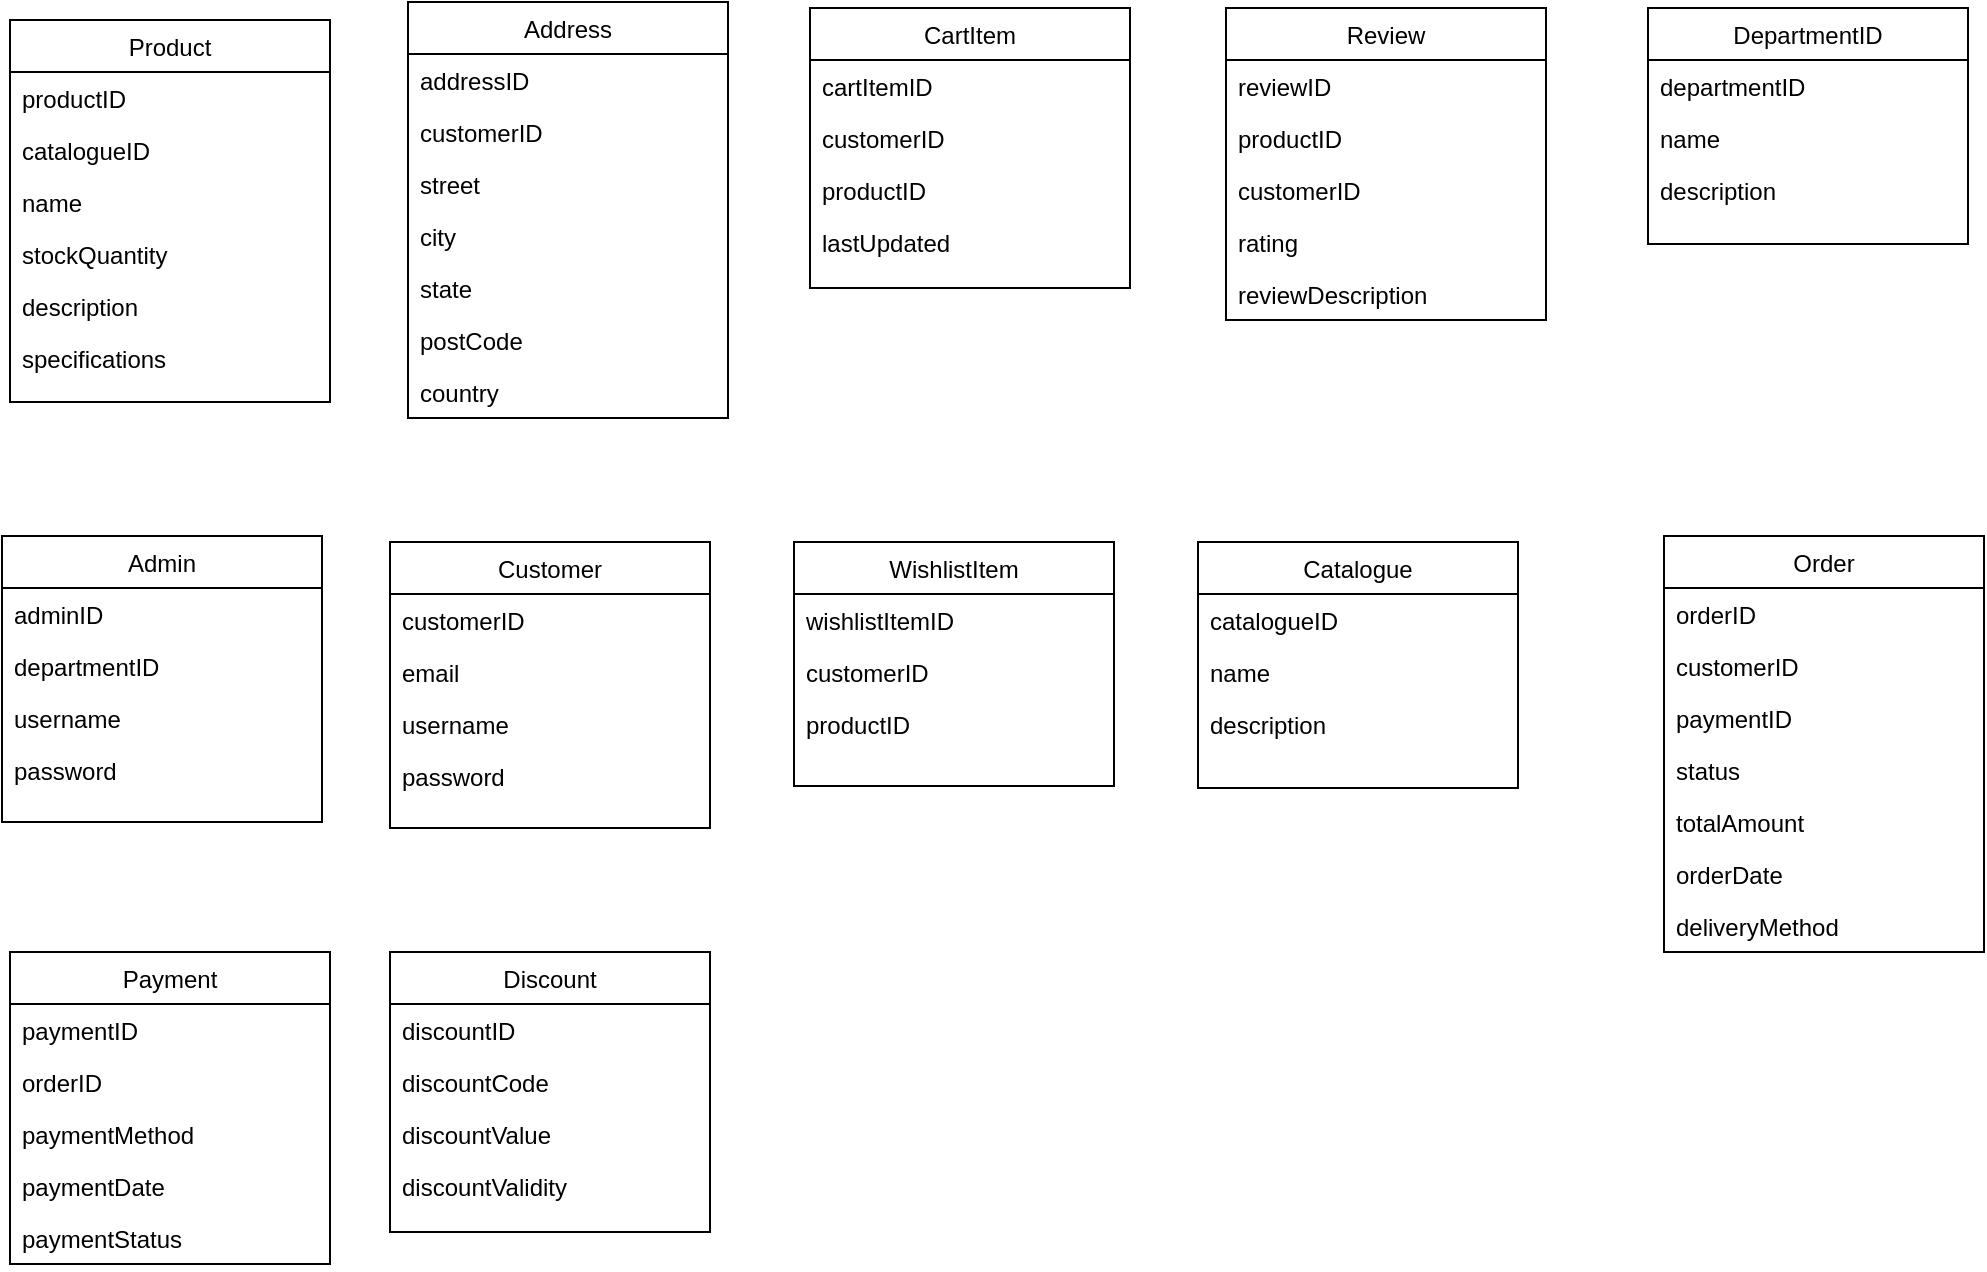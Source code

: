 <mxfile version="21.7.2" type="github">
  <diagram id="C5RBs43oDa-KdzZeNtuy" name="Page-1">
    <mxGraphModel dx="1392" dy="1129" grid="0" gridSize="10" guides="1" tooltips="1" connect="1" arrows="1" fold="1" page="0" pageScale="1" pageWidth="827" pageHeight="1169" math="0" shadow="0">
      <root>
        <mxCell id="WIyWlLk6GJQsqaUBKTNV-0" />
        <mxCell id="WIyWlLk6GJQsqaUBKTNV-1" parent="WIyWlLk6GJQsqaUBKTNV-0" />
        <mxCell id="zkfFHV4jXpPFQw0GAbJ--0" value="Customer" style="swimlane;fontStyle=0;align=center;verticalAlign=top;childLayout=stackLayout;horizontal=1;startSize=26;horizontalStack=0;resizeParent=1;resizeLast=0;collapsible=1;marginBottom=0;rounded=0;shadow=0;strokeWidth=1;" parent="WIyWlLk6GJQsqaUBKTNV-1" vertex="1">
          <mxGeometry x="255" y="344" width="160" height="143" as="geometry">
            <mxRectangle x="230" y="140" width="160" height="26" as="alternateBounds" />
          </mxGeometry>
        </mxCell>
        <mxCell id="zkfFHV4jXpPFQw0GAbJ--1" value="customerID" style="text;align=left;verticalAlign=top;spacingLeft=4;spacingRight=4;overflow=hidden;rotatable=0;points=[[0,0.5],[1,0.5]];portConstraint=eastwest;" parent="zkfFHV4jXpPFQw0GAbJ--0" vertex="1">
          <mxGeometry y="26" width="160" height="26" as="geometry" />
        </mxCell>
        <mxCell id="Pcg-VJzL9Ytv7MtiEfbT-0" value="email" style="text;align=left;verticalAlign=top;spacingLeft=4;spacingRight=4;overflow=hidden;rotatable=0;points=[[0,0.5],[1,0.5]];portConstraint=eastwest;rounded=0;shadow=0;html=0;" vertex="1" parent="zkfFHV4jXpPFQw0GAbJ--0">
          <mxGeometry y="52" width="160" height="26" as="geometry" />
        </mxCell>
        <mxCell id="zkfFHV4jXpPFQw0GAbJ--2" value="username" style="text;align=left;verticalAlign=top;spacingLeft=4;spacingRight=4;overflow=hidden;rotatable=0;points=[[0,0.5],[1,0.5]];portConstraint=eastwest;rounded=0;shadow=0;html=0;" parent="zkfFHV4jXpPFQw0GAbJ--0" vertex="1">
          <mxGeometry y="78" width="160" height="26" as="geometry" />
        </mxCell>
        <mxCell id="zkfFHV4jXpPFQw0GAbJ--3" value="password" style="text;align=left;verticalAlign=top;spacingLeft=4;spacingRight=4;overflow=hidden;rotatable=0;points=[[0,0.5],[1,0.5]];portConstraint=eastwest;rounded=0;shadow=0;html=0;" parent="zkfFHV4jXpPFQw0GAbJ--0" vertex="1">
          <mxGeometry y="104" width="160" height="26" as="geometry" />
        </mxCell>
        <mxCell id="zkfFHV4jXpPFQw0GAbJ--17" value="Address" style="swimlane;fontStyle=0;align=center;verticalAlign=top;childLayout=stackLayout;horizontal=1;startSize=26;horizontalStack=0;resizeParent=1;resizeLast=0;collapsible=1;marginBottom=0;rounded=0;shadow=0;strokeWidth=1;" parent="WIyWlLk6GJQsqaUBKTNV-1" vertex="1">
          <mxGeometry x="264" y="74" width="160" height="208" as="geometry">
            <mxRectangle x="550" y="140" width="160" height="26" as="alternateBounds" />
          </mxGeometry>
        </mxCell>
        <mxCell id="QerYOHBh2395KTOmJNXo-11" value="addressID" style="text;align=left;verticalAlign=top;spacingLeft=4;spacingRight=4;overflow=hidden;rotatable=0;points=[[0,0.5],[1,0.5]];portConstraint=eastwest;" parent="zkfFHV4jXpPFQw0GAbJ--17" vertex="1">
          <mxGeometry y="26" width="160" height="26" as="geometry" />
        </mxCell>
        <mxCell id="Pcg-VJzL9Ytv7MtiEfbT-1" value="customerID" style="text;align=left;verticalAlign=top;spacingLeft=4;spacingRight=4;overflow=hidden;rotatable=0;points=[[0,0.5],[1,0.5]];portConstraint=eastwest;" vertex="1" parent="zkfFHV4jXpPFQw0GAbJ--17">
          <mxGeometry y="52" width="160" height="26" as="geometry" />
        </mxCell>
        <mxCell id="zkfFHV4jXpPFQw0GAbJ--18" value="street" style="text;align=left;verticalAlign=top;spacingLeft=4;spacingRight=4;overflow=hidden;rotatable=0;points=[[0,0.5],[1,0.5]];portConstraint=eastwest;" parent="zkfFHV4jXpPFQw0GAbJ--17" vertex="1">
          <mxGeometry y="78" width="160" height="26" as="geometry" />
        </mxCell>
        <mxCell id="zkfFHV4jXpPFQw0GAbJ--19" value="city" style="text;align=left;verticalAlign=top;spacingLeft=4;spacingRight=4;overflow=hidden;rotatable=0;points=[[0,0.5],[1,0.5]];portConstraint=eastwest;rounded=0;shadow=0;html=0;" parent="zkfFHV4jXpPFQw0GAbJ--17" vertex="1">
          <mxGeometry y="104" width="160" height="26" as="geometry" />
        </mxCell>
        <mxCell id="zkfFHV4jXpPFQw0GAbJ--20" value="state" style="text;align=left;verticalAlign=top;spacingLeft=4;spacingRight=4;overflow=hidden;rotatable=0;points=[[0,0.5],[1,0.5]];portConstraint=eastwest;rounded=0;shadow=0;html=0;" parent="zkfFHV4jXpPFQw0GAbJ--17" vertex="1">
          <mxGeometry y="130" width="160" height="26" as="geometry" />
        </mxCell>
        <mxCell id="zkfFHV4jXpPFQw0GAbJ--21" value="postCode" style="text;align=left;verticalAlign=top;spacingLeft=4;spacingRight=4;overflow=hidden;rotatable=0;points=[[0,0.5],[1,0.5]];portConstraint=eastwest;rounded=0;shadow=0;html=0;" parent="zkfFHV4jXpPFQw0GAbJ--17" vertex="1">
          <mxGeometry y="156" width="160" height="26" as="geometry" />
        </mxCell>
        <mxCell id="zkfFHV4jXpPFQw0GAbJ--22" value="country" style="text;align=left;verticalAlign=top;spacingLeft=4;spacingRight=4;overflow=hidden;rotatable=0;points=[[0,0.5],[1,0.5]];portConstraint=eastwest;rounded=0;shadow=0;html=0;" parent="zkfFHV4jXpPFQw0GAbJ--17" vertex="1">
          <mxGeometry y="182" width="160" height="26" as="geometry" />
        </mxCell>
        <mxCell id="QerYOHBh2395KTOmJNXo-2" value="Review" style="swimlane;fontStyle=0;align=center;verticalAlign=top;childLayout=stackLayout;horizontal=1;startSize=26;horizontalStack=0;resizeParent=1;resizeLast=0;collapsible=1;marginBottom=0;rounded=0;shadow=0;strokeWidth=1;" parent="WIyWlLk6GJQsqaUBKTNV-1" vertex="1">
          <mxGeometry x="673" y="77" width="160" height="156" as="geometry">
            <mxRectangle x="230" y="140" width="160" height="26" as="alternateBounds" />
          </mxGeometry>
        </mxCell>
        <mxCell id="QerYOHBh2395KTOmJNXo-3" value="reviewID" style="text;align=left;verticalAlign=top;spacingLeft=4;spacingRight=4;overflow=hidden;rotatable=0;points=[[0,0.5],[1,0.5]];portConstraint=eastwest;" parent="QerYOHBh2395KTOmJNXo-2" vertex="1">
          <mxGeometry y="26" width="160" height="26" as="geometry" />
        </mxCell>
        <mxCell id="QerYOHBh2395KTOmJNXo-24" value="productID" style="text;align=left;verticalAlign=top;spacingLeft=4;spacingRight=4;overflow=hidden;rotatable=0;points=[[0,0.5],[1,0.5]];portConstraint=eastwest;rounded=0;shadow=0;html=0;" parent="QerYOHBh2395KTOmJNXo-2" vertex="1">
          <mxGeometry y="52" width="160" height="26" as="geometry" />
        </mxCell>
        <mxCell id="Pcg-VJzL9Ytv7MtiEfbT-8" value="customerID" style="text;align=left;verticalAlign=top;spacingLeft=4;spacingRight=4;overflow=hidden;rotatable=0;points=[[0,0.5],[1,0.5]];portConstraint=eastwest;" vertex="1" parent="QerYOHBh2395KTOmJNXo-2">
          <mxGeometry y="78" width="160" height="26" as="geometry" />
        </mxCell>
        <mxCell id="QerYOHBh2395KTOmJNXo-4" value="rating" style="text;align=left;verticalAlign=top;spacingLeft=4;spacingRight=4;overflow=hidden;rotatable=0;points=[[0,0.5],[1,0.5]];portConstraint=eastwest;rounded=0;shadow=0;html=0;" parent="QerYOHBh2395KTOmJNXo-2" vertex="1">
          <mxGeometry y="104" width="160" height="26" as="geometry" />
        </mxCell>
        <mxCell id="QerYOHBh2395KTOmJNXo-6" value="reviewDescription" style="text;align=left;verticalAlign=top;spacingLeft=4;spacingRight=4;overflow=hidden;rotatable=0;points=[[0,0.5],[1,0.5]];portConstraint=eastwest;rounded=0;shadow=0;html=0;" parent="QerYOHBh2395KTOmJNXo-2" vertex="1">
          <mxGeometry y="130" width="160" height="26" as="geometry" />
        </mxCell>
        <mxCell id="QerYOHBh2395KTOmJNXo-25" value="Product" style="swimlane;fontStyle=0;align=center;verticalAlign=top;childLayout=stackLayout;horizontal=1;startSize=26;horizontalStack=0;resizeParent=1;resizeLast=0;collapsible=1;marginBottom=0;rounded=0;shadow=0;strokeWidth=1;" parent="WIyWlLk6GJQsqaUBKTNV-1" vertex="1">
          <mxGeometry x="65" y="83" width="160" height="191" as="geometry">
            <mxRectangle x="230" y="140" width="160" height="26" as="alternateBounds" />
          </mxGeometry>
        </mxCell>
        <mxCell id="QerYOHBh2395KTOmJNXo-27" value="productID" style="text;align=left;verticalAlign=top;spacingLeft=4;spacingRight=4;overflow=hidden;rotatable=0;points=[[0,0.5],[1,0.5]];portConstraint=eastwest;rounded=0;shadow=0;html=0;" parent="QerYOHBh2395KTOmJNXo-25" vertex="1">
          <mxGeometry y="26" width="160" height="26" as="geometry" />
        </mxCell>
        <mxCell id="Pcg-VJzL9Ytv7MtiEfbT-9" value="catalogueID" style="text;align=left;verticalAlign=top;spacingLeft=4;spacingRight=4;overflow=hidden;rotatable=0;points=[[0,0.5],[1,0.5]];portConstraint=eastwest;" vertex="1" parent="QerYOHBh2395KTOmJNXo-25">
          <mxGeometry y="52" width="160" height="26" as="geometry" />
        </mxCell>
        <mxCell id="QerYOHBh2395KTOmJNXo-28" value="name" style="text;align=left;verticalAlign=top;spacingLeft=4;spacingRight=4;overflow=hidden;rotatable=0;points=[[0,0.5],[1,0.5]];portConstraint=eastwest;rounded=0;shadow=0;html=0;" parent="QerYOHBh2395KTOmJNXo-25" vertex="1">
          <mxGeometry y="78" width="160" height="26" as="geometry" />
        </mxCell>
        <mxCell id="QerYOHBh2395KTOmJNXo-29" value="stockQuantity" style="text;align=left;verticalAlign=top;spacingLeft=4;spacingRight=4;overflow=hidden;rotatable=0;points=[[0,0.5],[1,0.5]];portConstraint=eastwest;rounded=0;shadow=0;html=0;" parent="QerYOHBh2395KTOmJNXo-25" vertex="1">
          <mxGeometry y="104" width="160" height="26" as="geometry" />
        </mxCell>
        <mxCell id="QerYOHBh2395KTOmJNXo-30" value="description" style="text;align=left;verticalAlign=top;spacingLeft=4;spacingRight=4;overflow=hidden;rotatable=0;points=[[0,0.5],[1,0.5]];portConstraint=eastwest;rounded=0;shadow=0;html=0;" parent="QerYOHBh2395KTOmJNXo-25" vertex="1">
          <mxGeometry y="130" width="160" height="26" as="geometry" />
        </mxCell>
        <mxCell id="QerYOHBh2395KTOmJNXo-36" value="specifications" style="text;align=left;verticalAlign=top;spacingLeft=4;spacingRight=4;overflow=hidden;rotatable=0;points=[[0,0.5],[1,0.5]];portConstraint=eastwest;rounded=0;shadow=0;html=0;" parent="QerYOHBh2395KTOmJNXo-25" vertex="1">
          <mxGeometry y="156" width="160" height="26" as="geometry" />
        </mxCell>
        <mxCell id="QerYOHBh2395KTOmJNXo-45" value="Catalogue" style="swimlane;fontStyle=0;align=center;verticalAlign=top;childLayout=stackLayout;horizontal=1;startSize=26;horizontalStack=0;resizeParent=1;resizeLast=0;collapsible=1;marginBottom=0;rounded=0;shadow=0;strokeWidth=1;" parent="WIyWlLk6GJQsqaUBKTNV-1" vertex="1">
          <mxGeometry x="659" y="344" width="160" height="123" as="geometry">
            <mxRectangle x="230" y="140" width="160" height="26" as="alternateBounds" />
          </mxGeometry>
        </mxCell>
        <mxCell id="QerYOHBh2395KTOmJNXo-46" value="catalogueID" style="text;align=left;verticalAlign=top;spacingLeft=4;spacingRight=4;overflow=hidden;rotatable=0;points=[[0,0.5],[1,0.5]];portConstraint=eastwest;" parent="QerYOHBh2395KTOmJNXo-45" vertex="1">
          <mxGeometry y="26" width="160" height="26" as="geometry" />
        </mxCell>
        <mxCell id="QerYOHBh2395KTOmJNXo-48" value="name" style="text;align=left;verticalAlign=top;spacingLeft=4;spacingRight=4;overflow=hidden;rotatable=0;points=[[0,0.5],[1,0.5]];portConstraint=eastwest;rounded=0;shadow=0;html=0;" parent="QerYOHBh2395KTOmJNXo-45" vertex="1">
          <mxGeometry y="52" width="160" height="26" as="geometry" />
        </mxCell>
        <mxCell id="QerYOHBh2395KTOmJNXo-49" value="description" style="text;align=left;verticalAlign=top;spacingLeft=4;spacingRight=4;overflow=hidden;rotatable=0;points=[[0,0.5],[1,0.5]];portConstraint=eastwest;rounded=0;shadow=0;html=0;" parent="QerYOHBh2395KTOmJNXo-45" vertex="1">
          <mxGeometry y="78" width="160" height="27" as="geometry" />
        </mxCell>
        <mxCell id="QerYOHBh2395KTOmJNXo-61" value="CartItem" style="swimlane;fontStyle=0;align=center;verticalAlign=top;childLayout=stackLayout;horizontal=1;startSize=26;horizontalStack=0;resizeParent=1;resizeLast=0;collapsible=1;marginBottom=0;rounded=0;shadow=0;strokeWidth=1;" parent="WIyWlLk6GJQsqaUBKTNV-1" vertex="1">
          <mxGeometry x="465" y="77" width="160" height="140" as="geometry">
            <mxRectangle x="230" y="140" width="160" height="26" as="alternateBounds" />
          </mxGeometry>
        </mxCell>
        <mxCell id="QerYOHBh2395KTOmJNXo-62" value="cartItemID" style="text;align=left;verticalAlign=top;spacingLeft=4;spacingRight=4;overflow=hidden;rotatable=0;points=[[0,0.5],[1,0.5]];portConstraint=eastwest;" parent="QerYOHBh2395KTOmJNXo-61" vertex="1">
          <mxGeometry y="26" width="160" height="26" as="geometry" />
        </mxCell>
        <mxCell id="QerYOHBh2395KTOmJNXo-71" value="customerID" style="text;align=left;verticalAlign=top;spacingLeft=4;spacingRight=4;overflow=hidden;rotatable=0;points=[[0,0.5],[1,0.5]];portConstraint=eastwest;" parent="QerYOHBh2395KTOmJNXo-61" vertex="1">
          <mxGeometry y="52" width="160" height="26" as="geometry" />
        </mxCell>
        <mxCell id="QerYOHBh2395KTOmJNXo-70" value="productID" style="text;align=left;verticalAlign=top;spacingLeft=4;spacingRight=4;overflow=hidden;rotatable=0;points=[[0,0.5],[1,0.5]];portConstraint=eastwest;rounded=0;shadow=0;html=0;" parent="QerYOHBh2395KTOmJNXo-61" vertex="1">
          <mxGeometry y="78" width="160" height="26" as="geometry" />
        </mxCell>
        <mxCell id="Pcg-VJzL9Ytv7MtiEfbT-2" value="lastUpdated" style="text;align=left;verticalAlign=top;spacingLeft=4;spacingRight=4;overflow=hidden;rotatable=0;points=[[0,0.5],[1,0.5]];portConstraint=eastwest;rounded=0;shadow=0;html=0;" vertex="1" parent="QerYOHBh2395KTOmJNXo-61">
          <mxGeometry y="104" width="160" height="26" as="geometry" />
        </mxCell>
        <mxCell id="Pcg-VJzL9Ytv7MtiEfbT-3" value="WishlistItem" style="swimlane;fontStyle=0;align=center;verticalAlign=top;childLayout=stackLayout;horizontal=1;startSize=26;horizontalStack=0;resizeParent=1;resizeLast=0;collapsible=1;marginBottom=0;rounded=0;shadow=0;strokeWidth=1;" vertex="1" parent="WIyWlLk6GJQsqaUBKTNV-1">
          <mxGeometry x="457" y="344" width="160" height="122" as="geometry">
            <mxRectangle x="230" y="140" width="160" height="26" as="alternateBounds" />
          </mxGeometry>
        </mxCell>
        <mxCell id="Pcg-VJzL9Ytv7MtiEfbT-4" value="wishlistItemID" style="text;align=left;verticalAlign=top;spacingLeft=4;spacingRight=4;overflow=hidden;rotatable=0;points=[[0,0.5],[1,0.5]];portConstraint=eastwest;" vertex="1" parent="Pcg-VJzL9Ytv7MtiEfbT-3">
          <mxGeometry y="26" width="160" height="26" as="geometry" />
        </mxCell>
        <mxCell id="Pcg-VJzL9Ytv7MtiEfbT-5" value="customerID" style="text;align=left;verticalAlign=top;spacingLeft=4;spacingRight=4;overflow=hidden;rotatable=0;points=[[0,0.5],[1,0.5]];portConstraint=eastwest;" vertex="1" parent="Pcg-VJzL9Ytv7MtiEfbT-3">
          <mxGeometry y="52" width="160" height="26" as="geometry" />
        </mxCell>
        <mxCell id="Pcg-VJzL9Ytv7MtiEfbT-6" value="productID" style="text;align=left;verticalAlign=top;spacingLeft=4;spacingRight=4;overflow=hidden;rotatable=0;points=[[0,0.5],[1,0.5]];portConstraint=eastwest;rounded=0;shadow=0;html=0;" vertex="1" parent="Pcg-VJzL9Ytv7MtiEfbT-3">
          <mxGeometry y="78" width="160" height="26" as="geometry" />
        </mxCell>
        <mxCell id="Pcg-VJzL9Ytv7MtiEfbT-10" value="Admin" style="swimlane;fontStyle=0;align=center;verticalAlign=top;childLayout=stackLayout;horizontal=1;startSize=26;horizontalStack=0;resizeParent=1;resizeLast=0;collapsible=1;marginBottom=0;rounded=0;shadow=0;strokeWidth=1;" vertex="1" parent="WIyWlLk6GJQsqaUBKTNV-1">
          <mxGeometry x="61" y="341" width="160" height="143" as="geometry">
            <mxRectangle x="230" y="140" width="160" height="26" as="alternateBounds" />
          </mxGeometry>
        </mxCell>
        <mxCell id="Pcg-VJzL9Ytv7MtiEfbT-11" value="adminID" style="text;align=left;verticalAlign=top;spacingLeft=4;spacingRight=4;overflow=hidden;rotatable=0;points=[[0,0.5],[1,0.5]];portConstraint=eastwest;" vertex="1" parent="Pcg-VJzL9Ytv7MtiEfbT-10">
          <mxGeometry y="26" width="160" height="26" as="geometry" />
        </mxCell>
        <mxCell id="Pcg-VJzL9Ytv7MtiEfbT-12" value="departmentID" style="text;align=left;verticalAlign=top;spacingLeft=4;spacingRight=4;overflow=hidden;rotatable=0;points=[[0,0.5],[1,0.5]];portConstraint=eastwest;rounded=0;shadow=0;html=0;" vertex="1" parent="Pcg-VJzL9Ytv7MtiEfbT-10">
          <mxGeometry y="52" width="160" height="26" as="geometry" />
        </mxCell>
        <mxCell id="Pcg-VJzL9Ytv7MtiEfbT-13" value="username" style="text;align=left;verticalAlign=top;spacingLeft=4;spacingRight=4;overflow=hidden;rotatable=0;points=[[0,0.5],[1,0.5]];portConstraint=eastwest;rounded=0;shadow=0;html=0;" vertex="1" parent="Pcg-VJzL9Ytv7MtiEfbT-10">
          <mxGeometry y="78" width="160" height="26" as="geometry" />
        </mxCell>
        <mxCell id="Pcg-VJzL9Ytv7MtiEfbT-14" value="password" style="text;align=left;verticalAlign=top;spacingLeft=4;spacingRight=4;overflow=hidden;rotatable=0;points=[[0,0.5],[1,0.5]];portConstraint=eastwest;rounded=0;shadow=0;html=0;" vertex="1" parent="Pcg-VJzL9Ytv7MtiEfbT-10">
          <mxGeometry y="104" width="160" height="26" as="geometry" />
        </mxCell>
        <mxCell id="Pcg-VJzL9Ytv7MtiEfbT-15" value="DepartmentID" style="swimlane;fontStyle=0;align=center;verticalAlign=top;childLayout=stackLayout;horizontal=1;startSize=26;horizontalStack=0;resizeParent=1;resizeLast=0;collapsible=1;marginBottom=0;rounded=0;shadow=0;strokeWidth=1;" vertex="1" parent="WIyWlLk6GJQsqaUBKTNV-1">
          <mxGeometry x="884" y="77" width="160" height="118" as="geometry">
            <mxRectangle x="230" y="140" width="160" height="26" as="alternateBounds" />
          </mxGeometry>
        </mxCell>
        <mxCell id="Pcg-VJzL9Ytv7MtiEfbT-16" value="departmentID" style="text;align=left;verticalAlign=top;spacingLeft=4;spacingRight=4;overflow=hidden;rotatable=0;points=[[0,0.5],[1,0.5]];portConstraint=eastwest;rounded=0;shadow=0;html=0;" vertex="1" parent="Pcg-VJzL9Ytv7MtiEfbT-15">
          <mxGeometry y="26" width="160" height="26" as="geometry" />
        </mxCell>
        <mxCell id="Pcg-VJzL9Ytv7MtiEfbT-18" value="name" style="text;align=left;verticalAlign=top;spacingLeft=4;spacingRight=4;overflow=hidden;rotatable=0;points=[[0,0.5],[1,0.5]];portConstraint=eastwest;rounded=0;shadow=0;html=0;" vertex="1" parent="Pcg-VJzL9Ytv7MtiEfbT-15">
          <mxGeometry y="52" width="160" height="26" as="geometry" />
        </mxCell>
        <mxCell id="Pcg-VJzL9Ytv7MtiEfbT-20" value="description" style="text;align=left;verticalAlign=top;spacingLeft=4;spacingRight=4;overflow=hidden;rotatable=0;points=[[0,0.5],[1,0.5]];portConstraint=eastwest;rounded=0;shadow=0;html=0;" vertex="1" parent="Pcg-VJzL9Ytv7MtiEfbT-15">
          <mxGeometry y="78" width="160" height="26" as="geometry" />
        </mxCell>
        <mxCell id="Pcg-VJzL9Ytv7MtiEfbT-22" value="Order" style="swimlane;fontStyle=0;align=center;verticalAlign=top;childLayout=stackLayout;horizontal=1;startSize=26;horizontalStack=0;resizeParent=1;resizeLast=0;collapsible=1;marginBottom=0;rounded=0;shadow=0;strokeWidth=1;" vertex="1" parent="WIyWlLk6GJQsqaUBKTNV-1">
          <mxGeometry x="892" y="341" width="160" height="208" as="geometry">
            <mxRectangle x="550" y="140" width="160" height="26" as="alternateBounds" />
          </mxGeometry>
        </mxCell>
        <mxCell id="Pcg-VJzL9Ytv7MtiEfbT-23" value="orderID" style="text;align=left;verticalAlign=top;spacingLeft=4;spacingRight=4;overflow=hidden;rotatable=0;points=[[0,0.5],[1,0.5]];portConstraint=eastwest;" vertex="1" parent="Pcg-VJzL9Ytv7MtiEfbT-22">
          <mxGeometry y="26" width="160" height="26" as="geometry" />
        </mxCell>
        <mxCell id="Pcg-VJzL9Ytv7MtiEfbT-24" value="customerID" style="text;align=left;verticalAlign=top;spacingLeft=4;spacingRight=4;overflow=hidden;rotatable=0;points=[[0,0.5],[1,0.5]];portConstraint=eastwest;" vertex="1" parent="Pcg-VJzL9Ytv7MtiEfbT-22">
          <mxGeometry y="52" width="160" height="26" as="geometry" />
        </mxCell>
        <mxCell id="Pcg-VJzL9Ytv7MtiEfbT-25" value="paymentID" style="text;align=left;verticalAlign=top;spacingLeft=4;spacingRight=4;overflow=hidden;rotatable=0;points=[[0,0.5],[1,0.5]];portConstraint=eastwest;" vertex="1" parent="Pcg-VJzL9Ytv7MtiEfbT-22">
          <mxGeometry y="78" width="160" height="26" as="geometry" />
        </mxCell>
        <mxCell id="Pcg-VJzL9Ytv7MtiEfbT-26" value="status" style="text;align=left;verticalAlign=top;spacingLeft=4;spacingRight=4;overflow=hidden;rotatable=0;points=[[0,0.5],[1,0.5]];portConstraint=eastwest;rounded=0;shadow=0;html=0;" vertex="1" parent="Pcg-VJzL9Ytv7MtiEfbT-22">
          <mxGeometry y="104" width="160" height="26" as="geometry" />
        </mxCell>
        <mxCell id="Pcg-VJzL9Ytv7MtiEfbT-27" value="totalAmount" style="text;align=left;verticalAlign=top;spacingLeft=4;spacingRight=4;overflow=hidden;rotatable=0;points=[[0,0.5],[1,0.5]];portConstraint=eastwest;rounded=0;shadow=0;html=0;" vertex="1" parent="Pcg-VJzL9Ytv7MtiEfbT-22">
          <mxGeometry y="130" width="160" height="26" as="geometry" />
        </mxCell>
        <mxCell id="Pcg-VJzL9Ytv7MtiEfbT-28" value="orderDate" style="text;align=left;verticalAlign=top;spacingLeft=4;spacingRight=4;overflow=hidden;rotatable=0;points=[[0,0.5],[1,0.5]];portConstraint=eastwest;rounded=0;shadow=0;html=0;" vertex="1" parent="Pcg-VJzL9Ytv7MtiEfbT-22">
          <mxGeometry y="156" width="160" height="26" as="geometry" />
        </mxCell>
        <mxCell id="Pcg-VJzL9Ytv7MtiEfbT-29" value="deliveryMethod" style="text;align=left;verticalAlign=top;spacingLeft=4;spacingRight=4;overflow=hidden;rotatable=0;points=[[0,0.5],[1,0.5]];portConstraint=eastwest;rounded=0;shadow=0;html=0;" vertex="1" parent="Pcg-VJzL9Ytv7MtiEfbT-22">
          <mxGeometry y="182" width="160" height="26" as="geometry" />
        </mxCell>
        <mxCell id="Pcg-VJzL9Ytv7MtiEfbT-30" value="Payment" style="swimlane;fontStyle=0;align=center;verticalAlign=top;childLayout=stackLayout;horizontal=1;startSize=26;horizontalStack=0;resizeParent=1;resizeLast=0;collapsible=1;marginBottom=0;rounded=0;shadow=0;strokeWidth=1;" vertex="1" parent="WIyWlLk6GJQsqaUBKTNV-1">
          <mxGeometry x="65" y="549" width="160" height="156" as="geometry">
            <mxRectangle x="230" y="140" width="160" height="26" as="alternateBounds" />
          </mxGeometry>
        </mxCell>
        <mxCell id="Pcg-VJzL9Ytv7MtiEfbT-31" value="paymentID" style="text;align=left;verticalAlign=top;spacingLeft=4;spacingRight=4;overflow=hidden;rotatable=0;points=[[0,0.5],[1,0.5]];portConstraint=eastwest;" vertex="1" parent="Pcg-VJzL9Ytv7MtiEfbT-30">
          <mxGeometry y="26" width="160" height="26" as="geometry" />
        </mxCell>
        <mxCell id="Pcg-VJzL9Ytv7MtiEfbT-32" value="orderID" style="text;align=left;verticalAlign=top;spacingLeft=4;spacingRight=4;overflow=hidden;rotatable=0;points=[[0,0.5],[1,0.5]];portConstraint=eastwest;rounded=0;shadow=0;html=0;" vertex="1" parent="Pcg-VJzL9Ytv7MtiEfbT-30">
          <mxGeometry y="52" width="160" height="26" as="geometry" />
        </mxCell>
        <mxCell id="Pcg-VJzL9Ytv7MtiEfbT-33" value="paymentMethod" style="text;align=left;verticalAlign=top;spacingLeft=4;spacingRight=4;overflow=hidden;rotatable=0;points=[[0,0.5],[1,0.5]];portConstraint=eastwest;" vertex="1" parent="Pcg-VJzL9Ytv7MtiEfbT-30">
          <mxGeometry y="78" width="160" height="26" as="geometry" />
        </mxCell>
        <mxCell id="Pcg-VJzL9Ytv7MtiEfbT-34" value="paymentDate" style="text;align=left;verticalAlign=top;spacingLeft=4;spacingRight=4;overflow=hidden;rotatable=0;points=[[0,0.5],[1,0.5]];portConstraint=eastwest;rounded=0;shadow=0;html=0;" vertex="1" parent="Pcg-VJzL9Ytv7MtiEfbT-30">
          <mxGeometry y="104" width="160" height="26" as="geometry" />
        </mxCell>
        <mxCell id="Pcg-VJzL9Ytv7MtiEfbT-35" value="paymentStatus" style="text;align=left;verticalAlign=top;spacingLeft=4;spacingRight=4;overflow=hidden;rotatable=0;points=[[0,0.5],[1,0.5]];portConstraint=eastwest;rounded=0;shadow=0;html=0;" vertex="1" parent="Pcg-VJzL9Ytv7MtiEfbT-30">
          <mxGeometry y="130" width="160" height="26" as="geometry" />
        </mxCell>
        <mxCell id="Pcg-VJzL9Ytv7MtiEfbT-36" value="Discount" style="swimlane;fontStyle=0;align=center;verticalAlign=top;childLayout=stackLayout;horizontal=1;startSize=26;horizontalStack=0;resizeParent=1;resizeLast=0;collapsible=1;marginBottom=0;rounded=0;shadow=0;strokeWidth=1;" vertex="1" parent="WIyWlLk6GJQsqaUBKTNV-1">
          <mxGeometry x="255" y="549" width="160" height="140" as="geometry">
            <mxRectangle x="230" y="140" width="160" height="26" as="alternateBounds" />
          </mxGeometry>
        </mxCell>
        <mxCell id="Pcg-VJzL9Ytv7MtiEfbT-37" value="discountID&#xa;" style="text;align=left;verticalAlign=top;spacingLeft=4;spacingRight=4;overflow=hidden;rotatable=0;points=[[0,0.5],[1,0.5]];portConstraint=eastwest;" vertex="1" parent="Pcg-VJzL9Ytv7MtiEfbT-36">
          <mxGeometry y="26" width="160" height="26" as="geometry" />
        </mxCell>
        <mxCell id="Pcg-VJzL9Ytv7MtiEfbT-38" value="discountCode" style="text;align=left;verticalAlign=top;spacingLeft=4;spacingRight=4;overflow=hidden;rotatable=0;points=[[0,0.5],[1,0.5]];portConstraint=eastwest;" vertex="1" parent="Pcg-VJzL9Ytv7MtiEfbT-36">
          <mxGeometry y="52" width="160" height="26" as="geometry" />
        </mxCell>
        <mxCell id="Pcg-VJzL9Ytv7MtiEfbT-39" value="discountValue" style="text;align=left;verticalAlign=top;spacingLeft=4;spacingRight=4;overflow=hidden;rotatable=0;points=[[0,0.5],[1,0.5]];portConstraint=eastwest;rounded=0;shadow=0;html=0;" vertex="1" parent="Pcg-VJzL9Ytv7MtiEfbT-36">
          <mxGeometry y="78" width="160" height="26" as="geometry" />
        </mxCell>
        <mxCell id="Pcg-VJzL9Ytv7MtiEfbT-40" value="discountValidity" style="text;align=left;verticalAlign=top;spacingLeft=4;spacingRight=4;overflow=hidden;rotatable=0;points=[[0,0.5],[1,0.5]];portConstraint=eastwest;rounded=0;shadow=0;html=0;" vertex="1" parent="Pcg-VJzL9Ytv7MtiEfbT-36">
          <mxGeometry y="104" width="160" height="26" as="geometry" />
        </mxCell>
      </root>
    </mxGraphModel>
  </diagram>
</mxfile>

